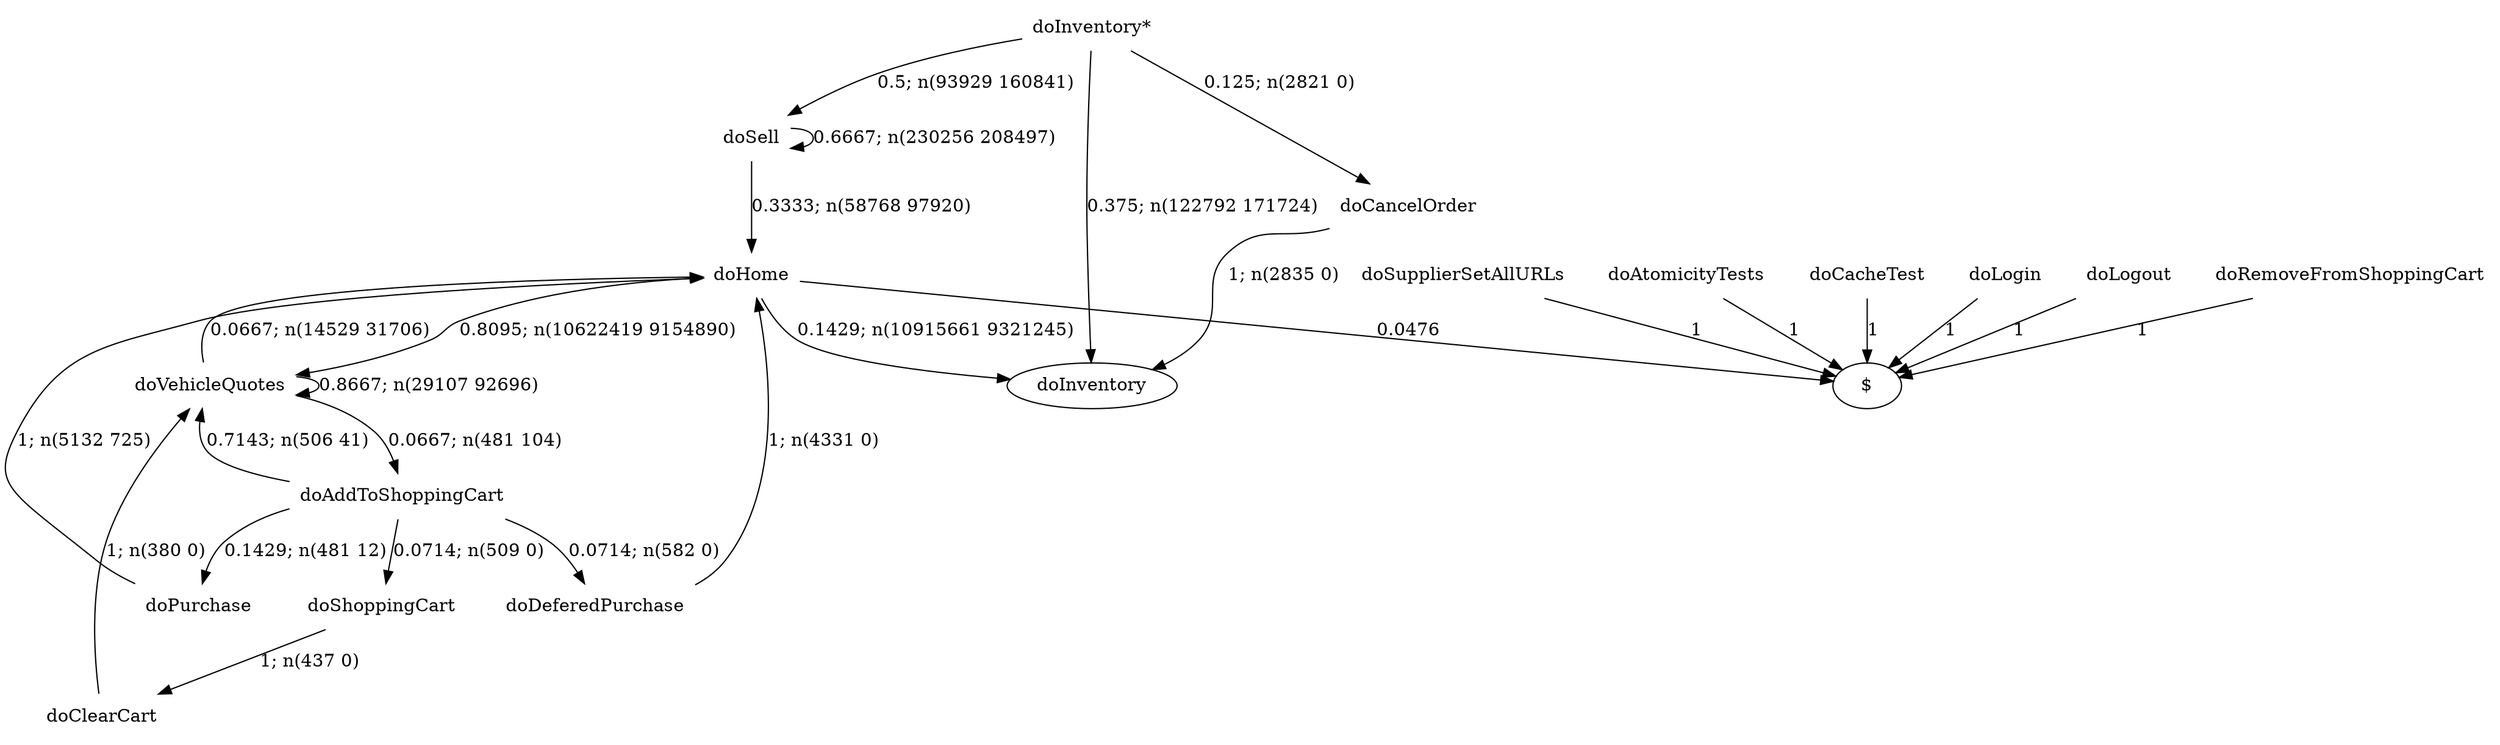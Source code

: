 digraph G {"doInventory*" [label="doInventory*",shape=none];"doSupplierSetAllURLs" [label="doSupplierSetAllURLs",shape=none];"doAtomicityTests" [label="doAtomicityTests",shape=none];"doCacheTest" [label="doCacheTest",shape=none];"doLogin" [label="doLogin",shape=none];"doVehicleQuotes" [label="doVehicleQuotes",shape=none];"doAddToShoppingCart" [label="doAddToShoppingCart",shape=none];"doDeferedPurchase" [label="doDeferedPurchase",shape=none];"doHome" [label="doHome",shape=none];"doShoppingCart" [label="doShoppingCart",shape=none];"doClearCart" [label="doClearCart",shape=none];"doPurchase" [label="doPurchase",shape=none];"doSell" [label="doSell",shape=none];"doLogout" [label="doLogout",shape=none];"doCancelOrder" [label="doCancelOrder",shape=none];"doRemoveFromShoppingCart" [label="doRemoveFromShoppingCart",shape=none];"doInventory*"->"doInventory" [style=solid,label="0.375; n(122792 171724)"];"doInventory*"->"doSell" [style=solid,label="0.5; n(93929 160841)"];"doInventory*"->"doCancelOrder" [style=solid,label="0.125; n(2821 0)"];"doSupplierSetAllURLs"->"$" [style=solid,label="1"];"doAtomicityTests"->"$" [style=solid,label="1"];"doCacheTest"->"$" [style=solid,label="1"];"doLogin"->"$" [style=solid,label="1"];"doVehicleQuotes"->"doVehicleQuotes" [style=solid,label="0.8667; n(29107 92696)"];"doVehicleQuotes"->"doAddToShoppingCart" [style=solid,label="0.0667; n(481 104)"];"doVehicleQuotes"->"doHome" [style=solid,label="0.0667; n(14529 31706)"];"doAddToShoppingCart"->"doVehicleQuotes" [style=solid,label="0.7143; n(506 41)"];"doAddToShoppingCart"->"doDeferedPurchase" [style=solid,label="0.0714; n(582 0)"];"doAddToShoppingCart"->"doShoppingCart" [style=solid,label="0.0714; n(509 0)"];"doAddToShoppingCart"->"doPurchase" [style=solid,label="0.1429; n(481 12)"];"doDeferedPurchase"->"doHome" [style=solid,label="1; n(4331 0)"];"doHome"->"doInventory" [style=solid,label="0.1429; n(10915661 9321245)"];"doHome"->"doVehicleQuotes" [style=solid,label="0.8095; n(10622419 9154890)"];"doHome"->"$" [style=solid,label="0.0476"];"doShoppingCart"->"doClearCart" [style=solid,label="1; n(437 0)"];"doClearCart"->"doVehicleQuotes" [style=solid,label="1; n(380 0)"];"doPurchase"->"doHome" [style=solid,label="1; n(5132 725)"];"doSell"->"doHome" [style=solid,label="0.3333; n(58768 97920)"];"doSell"->"doSell" [style=solid,label="0.6667; n(230256 208497)"];"doLogout"->"$" [style=solid,label="1"];"doCancelOrder"->"doInventory" [style=solid,label="1; n(2835 0)"];"doRemoveFromShoppingCart"->"$" [style=solid,label="1"];}